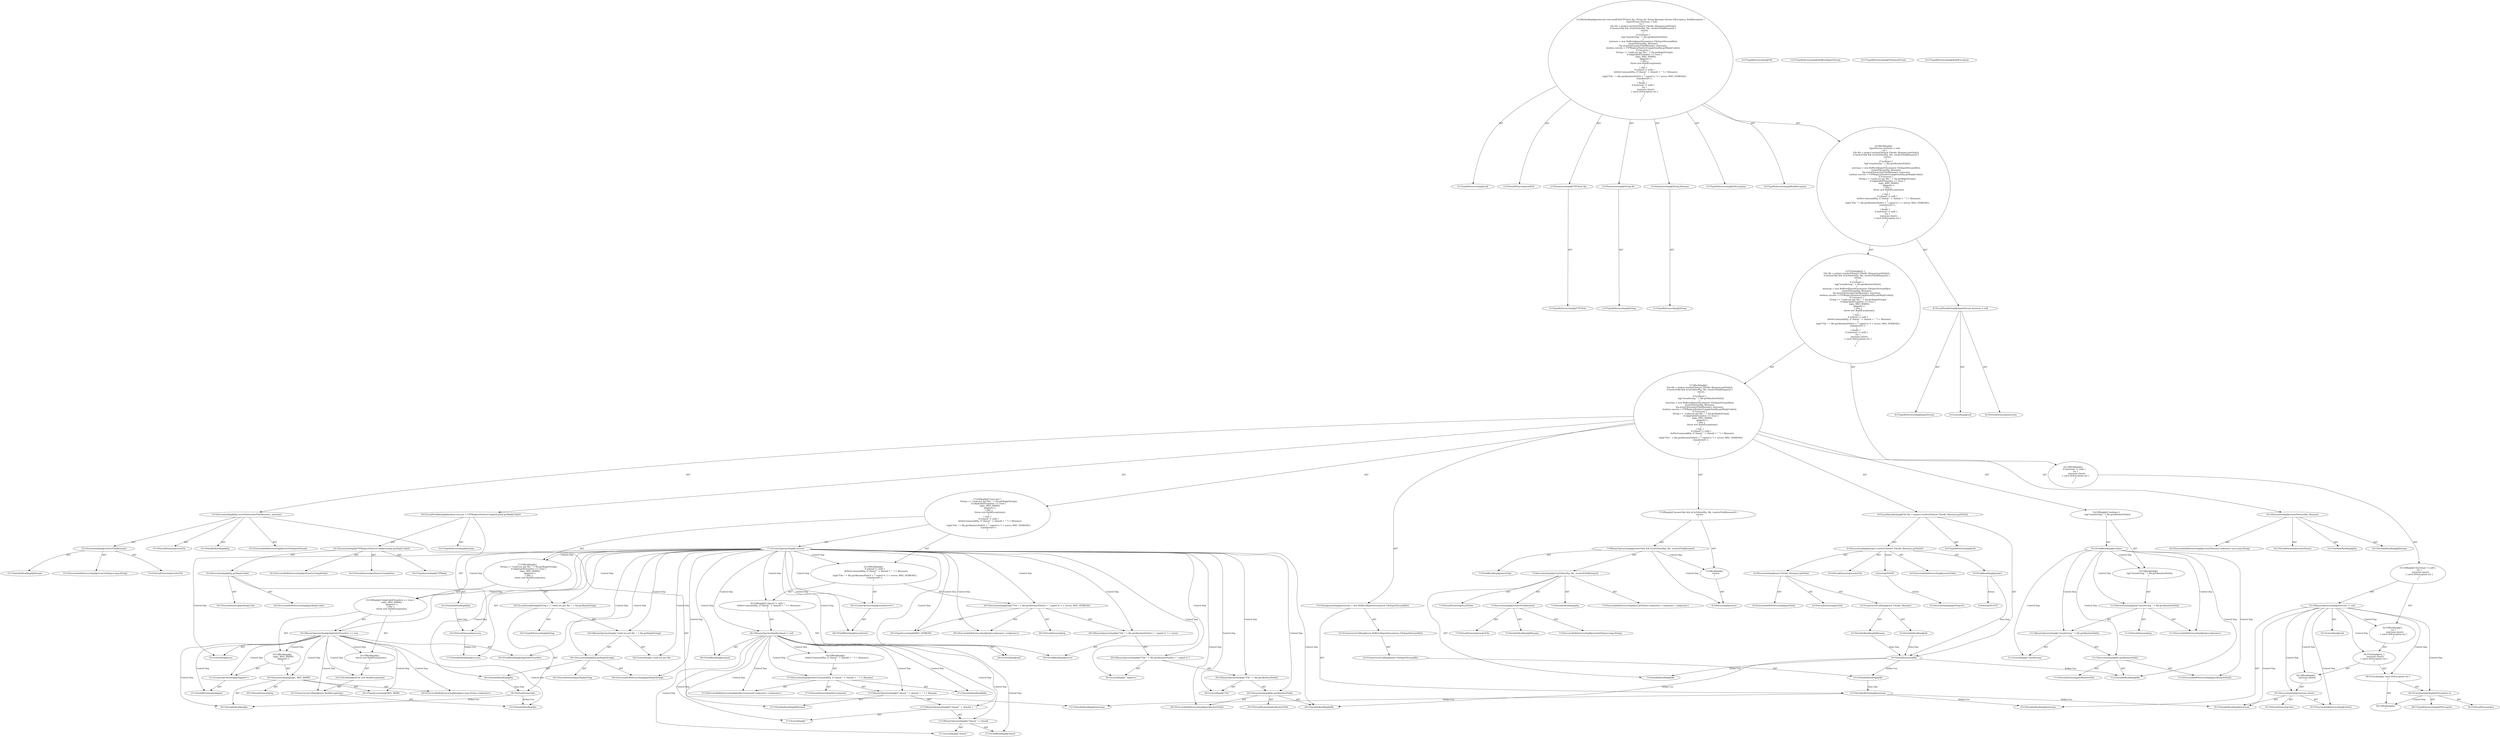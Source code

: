 digraph "sendFile#?,FTPClient,String,String" {
0 [label="2:CtTypeReferenceImpl@void" shape=ellipse]
1 [label="2:CtVirtualElement@sendFile" shape=ellipse]
2 [label="2:CtParameterImpl@FTPClient ftp" shape=ellipse]
3 [label="2:CtTypeReferenceImpl@FTPClient" shape=ellipse]
4 [label="2:CtParameterImpl@String dir" shape=ellipse]
5 [label="2:CtTypeReferenceImpl@String" shape=ellipse]
6 [label="2:CtParameterImpl@String filename" shape=ellipse]
7 [label="2:CtTypeReferenceImpl@String" shape=ellipse]
8 [label="3:CtTypeReferenceImpl@IOException" shape=ellipse]
9 [label="3:CtTypeReferenceImpl@BuildException" shape=ellipse]
10 [label="4:CtTypeReferenceImpl@InputStream" shape=ellipse]
11 [label="4:CtLiteralImpl@null" shape=ellipse]
12 [label="4:CtVirtualElement@instream" shape=ellipse]
13 [label="4:CtLocalVariableImpl@InputStream instream = null" shape=ellipse]
14 [label="6:CtTypeReferenceImpl@File" shape=ellipse]
15 [label="6:CtExecutableReferenceImpl@resolveFile()" shape=ellipse]
16 [label="6:CtVirtualElement@resolveFile" shape=ellipse]
17 [label="6:CtFieldReadImpl@project" shape=ellipse]
18 [label="6:CtExecutableReferenceImpl@getPath()" shape=ellipse]
19 [label="6:CtVirtualElement@getPath" shape=ellipse]
20 [label="6:CtTypeReferenceImpl@File" shape=ellipse]
21 [label="6:CtVariableReadImpl@dir" shape=ellipse]
22 [label="6:CtVariableReadImpl@filename" shape=ellipse]
23 [label="6:CtConstructorCallImpl@new File(dir, filename)" shape=ellipse]
24 [label="6:CtInvocationImpl@new File(dir, filename).getPath()" shape=ellipse]
25 [label="6:CtInvocationImpl@project.resolveFile(new File(dir, filename).getPath())" shape=ellipse]
26 [label="6:CtVirtualElement@file" shape=ellipse]
27 [label="6:CtLocalVariableImpl@File file = project.resolveFile(new File(dir, filename).getPath())" shape=ellipse]
28 [label="7:CtFieldReadImpl@newerOnly" shape=ellipse]
29 [label="7:CtExecutableReferenceImpl@isUpToDate(<unknown>,<unknown>,<unknown>)" shape=ellipse]
30 [label="7:CtVirtualElement@isUpToDate" shape=ellipse]
31 [label="7:CtVariableReadImpl@ftp" shape=ellipse]
32 [label="7:CtVariableReadImpl@file" shape=ellipse]
33 [label="7:CtExecutableReferenceImpl@resolveFile(java.lang.String)" shape=ellipse]
34 [label="7:CtVirtualElement@resolveFile" shape=ellipse]
35 [label="7:CtVariableReadImpl@filename" shape=ellipse]
36 [label="7:CtInvocationImpl@resolveFile(filename)" shape=ellipse]
37 [label="7:CtInvocationImpl@isUpToDate(ftp, file, resolveFile(filename))" shape=ellipse]
38 [label="7:CtBinaryOperatorImpl@newerOnly && isUpToDate(ftp, file, resolveFile(filename))" shape=ellipse]
39 [label="8:CtReturnImpl@return" shape=ellipse]
40 [label="7:CtBlockImpl@\{
    return;
\}" shape=ellipse]
41 [label="7:CtIfImpl@if (newerOnly && isUpToDate(ftp, file, resolveFile(filename))) \{
    return;
\}" shape=ellipse]
42 [label="10:CtFieldReadImpl@verbose" shape=ellipse]
43 [label="11:CtExecutableReferenceImpl@log(<unknown>)" shape=ellipse]
44 [label="11:CtVirtualElement@log" shape=ellipse]
45 [label="11:CtLiteralImpl@\"transferring \"" shape=ellipse]
46 [label="11:CtExecutableReferenceImpl@getAbsolutePath()" shape=ellipse]
47 [label="11:CtVirtualElement@getAbsolutePath" shape=ellipse]
48 [label="11:CtVariableReadImpl@file" shape=ellipse]
49 [label="11:CtInvocationImpl@file.getAbsolutePath()" shape=ellipse]
50 [label="11:CtBinaryOperatorImpl@\"transferring \" + file.getAbsolutePath()" shape=ellipse]
51 [label="11:CtInvocationImpl@log(\"transferring \" + file.getAbsolutePath())" shape=ellipse]
52 [label="10:CtBlockImpl@\{
    log(\"transferring \" + file.getAbsolutePath());
\}" shape=ellipse]
53 [label="10:CtIfImpl@if (verbose) \{
    log(\"transferring \" + file.getAbsolutePath());
\}" shape=ellipse]
54 [label="13:CtVariableWriteImpl@instream" shape=ellipse]
55 [label="13:CtTypeReferenceImpl@BufferedInputStream" shape=ellipse]
56 [label="13:CtTypeReferenceImpl@FileInputStream" shape=ellipse]
57 [label="13:CtVariableReadImpl@file" shape=ellipse]
58 [label="13:CtConstructorCallImpl@new FileInputStream(file)" shape=ellipse]
59 [label="13:CtConstructorCallImpl@new BufferedInputStream(new FileInputStream(file))" shape=ellipse]
60 [label="13:CtAssignmentImpl@instream = new BufferedInputStream(new FileInputStream(file))" shape=ellipse]
61 [label="14:CtExecutableReferenceImpl@createParents(<unknown>,java.lang.String)" shape=ellipse]
62 [label="14:CtVirtualElement@createParents" shape=ellipse]
63 [label="14:CtVariableReadImpl@ftp" shape=ellipse]
64 [label="14:CtVariableReadImpl@filename" shape=ellipse]
65 [label="14:CtInvocationImpl@createParents(ftp, filename)" shape=ellipse]
66 [label="15:CtExecutableReferenceImpl@storeFile(InputStream)" shape=ellipse]
67 [label="15:CtVirtualElement@storeFile" shape=ellipse]
68 [label="15:CtVariableReadImpl@ftp" shape=ellipse]
69 [label="15:CtExecutableReferenceImpl@resolveFile(java.lang.String)" shape=ellipse]
70 [label="15:CtVirtualElement@resolveFile" shape=ellipse]
71 [label="15:CtVariableReadImpl@filename" shape=ellipse]
72 [label="15:CtInvocationImpl@resolveFile(filename)" shape=ellipse]
73 [label="15:CtVariableReadImpl@instream" shape=ellipse]
74 [label="15:CtInvocationImpl@ftp.storeFile(resolveFile(filename), instream)" shape=ellipse]
75 [label="16:CtTypeReferenceImpl@boolean" shape=ellipse]
76 [label="16:CtExecutableReferenceImpl@isPositiveCompletion()" shape=ellipse]
77 [label="16:CtVirtualElement@isPositiveCompletion" shape=ellipse]
78 [label="16:CtTypeAccessImpl@FTPReply" shape=ellipse]
79 [label="16:CtExecutableReferenceImpl@getReplyCode()" shape=ellipse]
80 [label="16:CtVirtualElement@getReplyCode" shape=ellipse]
81 [label="16:CtVariableReadImpl@ftp" shape=ellipse]
82 [label="16:CtInvocationImpl@ftp.getReplyCode()" shape=ellipse]
83 [label="16:CtInvocationImpl@FTPReply.isPositiveCompletion(ftp.getReplyCode())" shape=ellipse]
84 [label="16:CtVirtualElement@success" shape=ellipse]
85 [label="16:CtLocalVariableImpl@boolean success = FTPReply.isPositiveCompletion(ftp.getReplyCode())" shape=ellipse]
86 [label="17:CtVariableReadImpl@success" shape=ellipse]
87 [label="17:CtUnaryOperatorImpl@!success" shape=ellipse]
88 [label="18:CtTypeReferenceImpl@String" shape=ellipse]
89 [label="18:CtLiteralImpl@\"could not put file: \"" shape=ellipse]
90 [label="18:CtExecutableReferenceImpl@getReplyString()" shape=ellipse]
91 [label="18:CtVirtualElement@getReplyString" shape=ellipse]
92 [label="18:CtVariableReadImpl@ftp" shape=ellipse]
93 [label="18:CtInvocationImpl@ftp.getReplyString()" shape=ellipse]
94 [label="18:CtBinaryOperatorImpl@\"could not put file: \" + ftp.getReplyString()" shape=ellipse]
95 [label="18:CtVirtualElement@s" shape=ellipse]
96 [label="18:CtLocalVariableImpl@String s = \"could not put file: \" + ftp.getReplyString()" shape=ellipse]
97 [label="19:CtFieldReadImpl@skipFailedTransfers" shape=ellipse]
98 [label="19:CtLiteralImpl@true" shape=ellipse]
99 [label="19:CtBinaryOperatorImpl@skipFailedTransfers == true" shape=ellipse]
100 [label="20:CtExecutableReferenceImpl@log(java.lang.String,<unknown>)" shape=ellipse]
101 [label="20:CtVirtualElement@log" shape=ellipse]
102 [label="20:CtVariableReadImpl@s" shape=ellipse]
103 [label="20:CtTypeAccessImpl@MSG_WARN" shape=ellipse]
104 [label="20:CtInvocationImpl@log(s, MSG_WARN)" shape=ellipse]
105 [label="21:CtFieldWriteImpl@skipped" shape=ellipse]
106 [label="21:CtUnaryOperatorImpl@skipped++" shape=ellipse]
107 [label="19:CtBlockImpl@\{
    log(s, MSG_WARN);
    skipped++;
\}" shape=ellipse]
108 [label="23:CtTypeReferenceImpl@BuildException" shape=ellipse]
109 [label="23:CtVariableReadImpl@s" shape=ellipse]
110 [label="23:CtConstructorCallImpl@new BuildException(s)" shape=ellipse]
111 [label="23:CtThrowImpl@throw new BuildException(s)" shape=ellipse]
112 [label="22:CtBlockImpl@\{
    throw new BuildException(s);
\}" shape=ellipse]
113 [label="19:CtIfImpl@if (skipFailedTransfers == true) \{
    log(s, MSG_WARN);
    skipped++;
\} else \{
    throw new BuildException(s);
\}" shape=ellipse]
114 [label="17:CtBlockImpl@\{
    String s = \"could not put file: \" + ftp.getReplyString();
    if (skipFailedTransfers == true) \{
        log(s, MSG_WARN);
        skipped++;
    \} else \{
        throw new BuildException(s);
    \}
\}" shape=ellipse]
115 [label="26:CtFieldReadImpl@chmod" shape=ellipse]
116 [label="26:CtLiteralImpl@null" shape=ellipse]
117 [label="26:CtBinaryOperatorImpl@chmod != null" shape=ellipse]
118 [label="27:CtExecutableReferenceImpl@doSiteCommand(<unknown>,<unknown>)" shape=ellipse]
119 [label="27:CtVirtualElement@doSiteCommand" shape=ellipse]
120 [label="27:CtVariableReadImpl@ftp" shape=ellipse]
121 [label="27:CtLiteralImpl@\"chmod \"" shape=ellipse]
122 [label="27:CtFieldReadImpl@chmod" shape=ellipse]
123 [label="27:CtBinaryOperatorImpl@(\"chmod \" + chmod)" shape=ellipse]
124 [label="27:CtLiteralImpl@\" \"" shape=ellipse]
125 [label="27:CtBinaryOperatorImpl@((\"chmod \" + chmod) + \" \")" shape=ellipse]
126 [label="27:CtVariableReadImpl@filename" shape=ellipse]
127 [label="27:CtBinaryOperatorImpl@((\"chmod \" + chmod) + \" \") + filename" shape=ellipse]
128 [label="27:CtInvocationImpl@doSiteCommand(ftp, ((\"chmod \" + chmod) + \" \") + filename)" shape=ellipse]
129 [label="26:CtBlockImpl@\{
    doSiteCommand(ftp, ((\"chmod \" + chmod) + \" \") + filename);
\}" shape=ellipse]
130 [label="26:CtIfImpl@if (chmod != null) \{
    doSiteCommand(ftp, ((\"chmod \" + chmod) + \" \") + filename);
\}" shape=ellipse]
131 [label="29:CtExecutableReferenceImpl@log(<unknown>,<unknown>)" shape=ellipse]
132 [label="29:CtVirtualElement@log" shape=ellipse]
133 [label="29:CtLiteralImpl@\"File \"" shape=ellipse]
134 [label="29:CtExecutableReferenceImpl@getAbsolutePath()" shape=ellipse]
135 [label="29:CtVirtualElement@getAbsolutePath" shape=ellipse]
136 [label="29:CtVariableReadImpl@file" shape=ellipse]
137 [label="29:CtInvocationImpl@file.getAbsolutePath()" shape=ellipse]
138 [label="29:CtBinaryOperatorImpl@(\"File \" + file.getAbsolutePath())" shape=ellipse]
139 [label="29:CtLiteralImpl@\" copied to \"" shape=ellipse]
140 [label="29:CtBinaryOperatorImpl@((\"File \" + file.getAbsolutePath()) + \" copied to \")" shape=ellipse]
141 [label="29:CtFieldReadImpl@server" shape=ellipse]
142 [label="29:CtBinaryOperatorImpl@((\"File \" + file.getAbsolutePath()) + \" copied to \") + server" shape=ellipse]
143 [label="29:CtTypeAccessImpl@MSG_VERBOSE" shape=ellipse]
144 [label="29:CtInvocationImpl@log(((\"File \" + file.getAbsolutePath()) + \" copied to \") + server, MSG_VERBOSE)" shape=ellipse]
145 [label="30:CtFieldWriteImpl@transferred" shape=ellipse]
146 [label="30:CtUnaryOperatorImpl@transferred++" shape=ellipse]
147 [label="25:CtBlockImpl@\{
    if (chmod != null) \{
        doSiteCommand(ftp, ((\"chmod \" + chmod) + \" \") + filename);
    \}
    log(((\"File \" + file.getAbsolutePath()) + \" copied to \") + server, MSG_VERBOSE);
    transferred++;
\}" shape=ellipse]
148 [label="17:CtIfImpl@if (!success) \{
    String s = \"could not put file: \" + ftp.getReplyString();
    if (skipFailedTransfers == true) \{
        log(s, MSG_WARN);
        skipped++;
    \} else \{
        throw new BuildException(s);
    \}
\} else \{
    if (chmod != null) \{
        doSiteCommand(ftp, ((\"chmod \" + chmod) + \" \") + filename);
    \}
    log(((\"File \" + file.getAbsolutePath()) + \" copied to \") + server, MSG_VERBOSE);
    transferred++;
\}" shape=ellipse]
149 [label="5:CtBlockImpl@\{
    File file = project.resolveFile(new File(dir, filename).getPath());
    if (newerOnly && isUpToDate(ftp, file, resolveFile(filename))) \{
        return;
    \}
    if (verbose) \{
        log(\"transferring \" + file.getAbsolutePath());
    \}
    instream = new BufferedInputStream(new FileInputStream(file));
    createParents(ftp, filename);
    ftp.storeFile(resolveFile(filename), instream);
    boolean success = FTPReply.isPositiveCompletion(ftp.getReplyCode());
    if (!success) \{
        String s = \"could not put file: \" + ftp.getReplyString();
        if (skipFailedTransfers == true) \{
            log(s, MSG_WARN);
            skipped++;
        \} else \{
            throw new BuildException(s);
        \}
    \} else \{
        if (chmod != null) \{
            doSiteCommand(ftp, ((\"chmod \" + chmod) + \" \") + filename);
        \}
        log(((\"File \" + file.getAbsolutePath()) + \" copied to \") + server, MSG_VERBOSE);
        transferred++;
    \}
\}" shape=ellipse]
150 [label="33:CtVariableReadImpl@instream" shape=ellipse]
151 [label="33:CtLiteralImpl@null" shape=ellipse]
152 [label="33:CtBinaryOperatorImpl@instream != null" shape=ellipse]
153 [label="35:CtExecutableReferenceImpl@close()" shape=ellipse]
154 [label="35:CtVirtualElement@close" shape=ellipse]
155 [label="35:CtVariableReadImpl@instream" shape=ellipse]
156 [label="35:CtInvocationImpl@instream.close()" shape=ellipse]
157 [label="34:CtBlockImpl@\{
    instream.close();
\}" shape=ellipse]
158 [label="36:CtVirtualElement@ex" shape=ellipse]
159 [label="36:CtTypeReferenceImpl@IOException" shape=ellipse]
160 [label="36:CtCatchVariableImpl@IOException ex" shape=ellipse]
161 [label="36:CtBlockImpl@\{
\}" shape=ellipse]
162 [label="36:CtCatchImpl@ catch (IOException ex) \{
\}" shape=ellipse]
163 [label="34:CtTryImpl@try \{
    instream.close();
\} catch (IOException ex) \{
\}" shape=ellipse]
164 [label="33:CtBlockImpl@\{
    try \{
        instream.close();
    \} catch (IOException ex) \{
    \}
\}" shape=ellipse]
165 [label="33:CtIfImpl@if (instream != null) \{
    try \{
        instream.close();
    \} catch (IOException ex) \{
    \}
\}" shape=ellipse]
166 [label="32:CtBlockImpl@\{
    if (instream != null) \{
        try \{
            instream.close();
        \} catch (IOException ex) \{
        \}
    \}
\}" shape=ellipse]
167 [label="5:CtTryImpl@try \{
    File file = project.resolveFile(new File(dir, filename).getPath());
    if (newerOnly && isUpToDate(ftp, file, resolveFile(filename))) \{
        return;
    \}
    if (verbose) \{
        log(\"transferring \" + file.getAbsolutePath());
    \}
    instream = new BufferedInputStream(new FileInputStream(file));
    createParents(ftp, filename);
    ftp.storeFile(resolveFile(filename), instream);
    boolean success = FTPReply.isPositiveCompletion(ftp.getReplyCode());
    if (!success) \{
        String s = \"could not put file: \" + ftp.getReplyString();
        if (skipFailedTransfers == true) \{
            log(s, MSG_WARN);
            skipped++;
        \} else \{
            throw new BuildException(s);
        \}
    \} else \{
        if (chmod != null) \{
            doSiteCommand(ftp, ((\"chmod \" + chmod) + \" \") + filename);
        \}
        log(((\"File \" + file.getAbsolutePath()) + \" copied to \") + server, MSG_VERBOSE);
        transferred++;
    \}
\} finally \{
    if (instream != null) \{
        try \{
            instream.close();
        \} catch (IOException ex) \{
        \}
    \}
\}" shape=ellipse]
168 [label="3:CtBlockImpl@\{
    InputStream instream = null;
    try \{
        File file = project.resolveFile(new File(dir, filename).getPath());
        if (newerOnly && isUpToDate(ftp, file, resolveFile(filename))) \{
            return;
        \}
        if (verbose) \{
            log(\"transferring \" + file.getAbsolutePath());
        \}
        instream = new BufferedInputStream(new FileInputStream(file));
        createParents(ftp, filename);
        ftp.storeFile(resolveFile(filename), instream);
        boolean success = FTPReply.isPositiveCompletion(ftp.getReplyCode());
        if (!success) \{
            String s = \"could not put file: \" + ftp.getReplyString();
            if (skipFailedTransfers == true) \{
                log(s, MSG_WARN);
                skipped++;
            \} else \{
                throw new BuildException(s);
            \}
        \} else \{
            if (chmod != null) \{
                doSiteCommand(ftp, ((\"chmod \" + chmod) + \" \") + filename);
            \}
            log(((\"File \" + file.getAbsolutePath()) + \" copied to \") + server, MSG_VERBOSE);
            transferred++;
        \}
    \} finally \{
        if (instream != null) \{
            try \{
                instream.close();
            \} catch (IOException ex) \{
            \}
        \}
    \}
\}" shape=ellipse]
169 [label="2:CtMethodImpl@protected void sendFile(FTPClient ftp, String dir, String filename) throws IOException, BuildException \{
    InputStream instream = null;
    try \{
        File file = project.resolveFile(new File(dir, filename).getPath());
        if (newerOnly && isUpToDate(ftp, file, resolveFile(filename))) \{
            return;
        \}
        if (verbose) \{
            log(\"transferring \" + file.getAbsolutePath());
        \}
        instream = new BufferedInputStream(new FileInputStream(file));
        createParents(ftp, filename);
        ftp.storeFile(resolveFile(filename), instream);
        boolean success = FTPReply.isPositiveCompletion(ftp.getReplyCode());
        if (!success) \{
            String s = \"could not put file: \" + ftp.getReplyString();
            if (skipFailedTransfers == true) \{
                log(s, MSG_WARN);
                skipped++;
            \} else \{
                throw new BuildException(s);
            \}
        \} else \{
            if (chmod != null) \{
                doSiteCommand(ftp, ((\"chmod \" + chmod) + \" \") + filename);
            \}
            log(((\"File \" + file.getAbsolutePath()) + \" copied to \") + server, MSG_VERBOSE);
            transferred++;
        \}
    \} finally \{
        if (instream != null) \{
            try \{
                instream.close();
            \} catch (IOException ex) \{
            \}
        \}
    \}
\}" shape=ellipse]
170 [label="6:Delete@DELETE" shape=ellipse]
171 [label="6:Insert@INSERT" shape=ellipse]
172 [label="6:CtInvocationImpl@getProject()" shape=ellipse]
2 -> 3 [label="AST"];
4 -> 5 [label="AST"];
6 -> 7 [label="AST"];
13 -> 12 [label="AST"];
13 -> 10 [label="AST"];
13 -> 11 [label="AST"];
17 -> 26 [label="Data Dep"];
17 -> 170 [label="Action"];
21 -> 26 [label="Data Dep"];
22 -> 26 [label="Data Dep"];
23 -> 21 [label="AST"];
23 -> 22 [label="AST"];
24 -> 19 [label="AST"];
24 -> 23 [label="AST"];
24 -> 18 [label="AST"];
25 -> 16 [label="AST"];
25 -> 17 [label="AST"];
25 -> 15 [label="AST"];
25 -> 24 [label="AST"];
25 -> 171 [label="Action"];
26 -> 32 [label="Define-Use"];
26 -> 48 [label="Define-Use"];
26 -> 57 [label="Define-Use"];
26 -> 136 [label="Define-Use"];
27 -> 26 [label="AST"];
27 -> 14 [label="AST"];
27 -> 25 [label="AST"];
36 -> 34 [label="AST"];
36 -> 33 [label="AST"];
36 -> 35 [label="AST"];
37 -> 30 [label="AST"];
37 -> 29 [label="AST"];
37 -> 31 [label="AST"];
37 -> 32 [label="AST"];
37 -> 36 [label="AST"];
38 -> 28 [label="AST"];
38 -> 37 [label="AST"];
38 -> 40 [label="Control Dep"];
38 -> 39 [label="Control Dep"];
40 -> 39 [label="AST"];
41 -> 38 [label="AST"];
41 -> 40 [label="AST"];
42 -> 52 [label="Control Dep"];
42 -> 51 [label="Control Dep"];
42 -> 43 [label="Control Dep"];
42 -> 50 [label="Control Dep"];
42 -> 45 [label="Control Dep"];
42 -> 49 [label="Control Dep"];
42 -> 46 [label="Control Dep"];
42 -> 48 [label="Control Dep"];
49 -> 47 [label="AST"];
49 -> 48 [label="AST"];
49 -> 46 [label="AST"];
50 -> 45 [label="AST"];
50 -> 49 [label="AST"];
51 -> 44 [label="AST"];
51 -> 43 [label="AST"];
51 -> 50 [label="AST"];
52 -> 51 [label="AST"];
53 -> 42 [label="AST"];
53 -> 52 [label="AST"];
54 -> 73 [label="Define-Use"];
54 -> 150 [label="Define-Use"];
54 -> 155 [label="Define-Use"];
57 -> 54 [label="Data Dep"];
58 -> 57 [label="AST"];
59 -> 58 [label="AST"];
60 -> 54 [label="AST"];
60 -> 59 [label="AST"];
65 -> 62 [label="AST"];
65 -> 61 [label="AST"];
65 -> 63 [label="AST"];
65 -> 64 [label="AST"];
72 -> 70 [label="AST"];
72 -> 69 [label="AST"];
72 -> 71 [label="AST"];
74 -> 67 [label="AST"];
74 -> 68 [label="AST"];
74 -> 66 [label="AST"];
74 -> 72 [label="AST"];
74 -> 73 [label="AST"];
81 -> 84 [label="Data Dep"];
82 -> 80 [label="AST"];
82 -> 81 [label="AST"];
82 -> 79 [label="AST"];
83 -> 77 [label="AST"];
83 -> 78 [label="AST"];
83 -> 76 [label="AST"];
83 -> 82 [label="AST"];
84 -> 86 [label="Define-Use"];
85 -> 84 [label="AST"];
85 -> 75 [label="AST"];
85 -> 83 [label="AST"];
87 -> 86 [label="AST"];
87 -> 114 [label="Control Dep"];
87 -> 96 [label="Control Dep"];
87 -> 94 [label="Control Dep"];
87 -> 89 [label="Control Dep"];
87 -> 93 [label="Control Dep"];
87 -> 90 [label="Control Dep"];
87 -> 92 [label="Control Dep"];
87 -> 113 [label="Control Dep"];
87 -> 99 [label="Control Dep"];
87 -> 97 [label="Control Dep"];
87 -> 98 [label="Control Dep"];
87 -> 147 [label="Control Dep"];
87 -> 130 [label="Control Dep"];
87 -> 117 [label="Control Dep"];
87 -> 115 [label="Control Dep"];
87 -> 116 [label="Control Dep"];
87 -> 144 [label="Control Dep"];
87 -> 131 [label="Control Dep"];
87 -> 142 [label="Control Dep"];
87 -> 140 [label="Control Dep"];
87 -> 138 [label="Control Dep"];
87 -> 133 [label="Control Dep"];
87 -> 137 [label="Control Dep"];
87 -> 134 [label="Control Dep"];
87 -> 136 [label="Control Dep"];
87 -> 139 [label="Control Dep"];
87 -> 141 [label="Control Dep"];
87 -> 143 [label="Control Dep"];
87 -> 146 [label="Control Dep"];
87 -> 145 [label="Control Dep"];
92 -> 95 [label="Data Dep"];
93 -> 91 [label="AST"];
93 -> 92 [label="AST"];
93 -> 90 [label="AST"];
94 -> 89 [label="AST"];
94 -> 93 [label="AST"];
95 -> 102 [label="Define-Use"];
95 -> 109 [label="Define-Use"];
96 -> 95 [label="AST"];
96 -> 88 [label="AST"];
96 -> 94 [label="AST"];
99 -> 97 [label="AST"];
99 -> 98 [label="AST"];
99 -> 107 [label="Control Dep"];
99 -> 104 [label="Control Dep"];
99 -> 100 [label="Control Dep"];
99 -> 102 [label="Control Dep"];
99 -> 103 [label="Control Dep"];
99 -> 106 [label="Control Dep"];
99 -> 105 [label="Control Dep"];
99 -> 112 [label="Control Dep"];
99 -> 111 [label="Control Dep"];
99 -> 110 [label="Control Dep"];
99 -> 109 [label="Control Dep"];
104 -> 101 [label="AST"];
104 -> 100 [label="AST"];
104 -> 102 [label="AST"];
104 -> 103 [label="AST"];
106 -> 105 [label="AST"];
107 -> 104 [label="AST"];
107 -> 106 [label="AST"];
110 -> 109 [label="AST"];
111 -> 110 [label="AST"];
112 -> 111 [label="AST"];
113 -> 99 [label="AST"];
113 -> 107 [label="AST"];
113 -> 112 [label="AST"];
114 -> 96 [label="AST"];
114 -> 113 [label="AST"];
117 -> 115 [label="AST"];
117 -> 116 [label="AST"];
117 -> 129 [label="Control Dep"];
117 -> 128 [label="Control Dep"];
117 -> 118 [label="Control Dep"];
117 -> 120 [label="Control Dep"];
117 -> 127 [label="Control Dep"];
117 -> 125 [label="Control Dep"];
117 -> 123 [label="Control Dep"];
117 -> 121 [label="Control Dep"];
117 -> 122 [label="Control Dep"];
117 -> 124 [label="Control Dep"];
117 -> 126 [label="Control Dep"];
123 -> 121 [label="AST"];
123 -> 122 [label="AST"];
125 -> 123 [label="AST"];
125 -> 124 [label="AST"];
127 -> 125 [label="AST"];
127 -> 126 [label="AST"];
128 -> 119 [label="AST"];
128 -> 118 [label="AST"];
128 -> 120 [label="AST"];
128 -> 127 [label="AST"];
129 -> 128 [label="AST"];
130 -> 117 [label="AST"];
130 -> 129 [label="AST"];
137 -> 135 [label="AST"];
137 -> 136 [label="AST"];
137 -> 134 [label="AST"];
138 -> 133 [label="AST"];
138 -> 137 [label="AST"];
140 -> 138 [label="AST"];
140 -> 139 [label="AST"];
142 -> 140 [label="AST"];
142 -> 141 [label="AST"];
144 -> 132 [label="AST"];
144 -> 131 [label="AST"];
144 -> 142 [label="AST"];
144 -> 143 [label="AST"];
146 -> 145 [label="AST"];
147 -> 130 [label="AST"];
147 -> 144 [label="AST"];
147 -> 146 [label="AST"];
148 -> 87 [label="AST"];
148 -> 114 [label="AST"];
148 -> 147 [label="AST"];
149 -> 27 [label="AST"];
149 -> 41 [label="AST"];
149 -> 53 [label="AST"];
149 -> 60 [label="AST"];
149 -> 65 [label="AST"];
149 -> 74 [label="AST"];
149 -> 85 [label="AST"];
149 -> 148 [label="AST"];
152 -> 150 [label="AST"];
152 -> 151 [label="AST"];
152 -> 164 [label="Control Dep"];
152 -> 163 [label="Control Dep"];
152 -> 157 [label="Control Dep"];
152 -> 156 [label="Control Dep"];
152 -> 153 [label="Control Dep"];
152 -> 155 [label="Control Dep"];
152 -> 162 [label="Control Dep"];
152 -> 160 [label="Control Dep"];
156 -> 154 [label="AST"];
156 -> 155 [label="AST"];
156 -> 153 [label="AST"];
157 -> 156 [label="AST"];
160 -> 158 [label="AST"];
160 -> 159 [label="AST"];
160 -> 161 [label="Control Dep"];
162 -> 160 [label="AST"];
162 -> 161 [label="AST"];
163 -> 157 [label="AST"];
163 -> 162 [label="AST"];
164 -> 163 [label="AST"];
165 -> 152 [label="AST"];
165 -> 164 [label="AST"];
166 -> 165 [label="AST"];
167 -> 149 [label="AST"];
167 -> 166 [label="AST"];
168 -> 13 [label="AST"];
168 -> 167 [label="AST"];
169 -> 1 [label="AST"];
169 -> 0 [label="AST"];
169 -> 2 [label="AST"];
169 -> 4 [label="AST"];
169 -> 6 [label="AST"];
169 -> 8 [label="AST"];
169 -> 9 [label="AST"];
169 -> 168 [label="AST"];
171 -> 172 [label="Action"];
}
